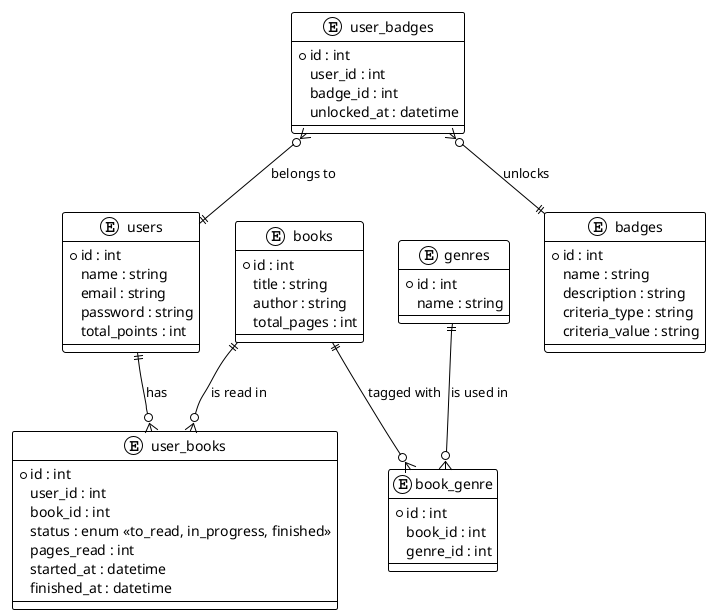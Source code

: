 @startuml
!theme plain

entity "users" as U {
  *id : int
  name : string
  email : string
  password : string
  total_points : int
}

entity "books" as B {
  *id : int
  title : string
  author : string
  total_pages : int
}

entity "user_books" as UB {
  *id : int
  user_id : int
  book_id : int
  status : enum <<to_read, in_progress, finished>>
  pages_read : int
  started_at : datetime
  finished_at : datetime
}

entity "badges" as BA {
  *id : int
  name : string
  description : string
  criteria_type : string
  criteria_value : string
}

entity "user_badges" as UBAD {
  *id : int
  user_id : int
  badge_id : int
  unlocked_at : datetime
}

entity "genres" as G {
  *id : int
  name : string
}

entity "book_genre" as BG {
  *id : int
  book_id : int
  genre_id : int
}

U ||--o{ UB : "has"
B ||--o{ UB : "is read in"
UBAD }o--|| U : "belongs to"
UBAD }o--|| BA : "unlocks"
B ||--o{ BG : "tagged with"
G ||--o{ BG : "is used in"

@enduml
